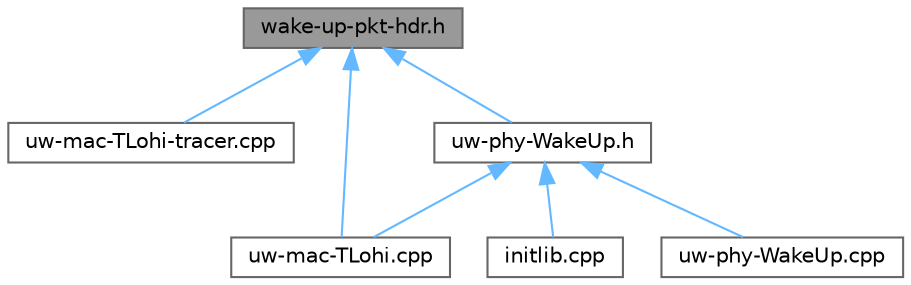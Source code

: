 digraph "wake-up-pkt-hdr.h"
{
 // LATEX_PDF_SIZE
  bgcolor="transparent";
  edge [fontname=Helvetica,fontsize=10,labelfontname=Helvetica,labelfontsize=10];
  node [fontname=Helvetica,fontsize=10,shape=box,height=0.2,width=0.4];
  Node1 [id="Node000001",label="wake-up-pkt-hdr.h",height=0.2,width=0.4,color="gray40", fillcolor="grey60", style="filled", fontcolor="black",tooltip="Provides the definition of the Wake Up Tone Packet Header."];
  Node1 -> Node2 [id="edge1_Node000001_Node000002",dir="back",color="steelblue1",style="solid",tooltip=" "];
  Node2 [id="Node000002",label="uw-mac-TLohi-tracer.cpp",height=0.2,width=0.4,color="grey40", fillcolor="white", style="filled",URL="$uw-mac-TLohi-tracer_8cpp.html",tooltip="Provides the declaration and the implementation of a ns-2 tracer for T-LOHI protocol."];
  Node1 -> Node3 [id="edge2_Node000001_Node000003",dir="back",color="steelblue1",style="solid",tooltip=" "];
  Node3 [id="Node000003",label="uw-mac-TLohi.cpp",height=0.2,width=0.4,color="grey40", fillcolor="white", style="filled",URL="$uw-mac-TLohi_8cpp.html",tooltip="Provides the implementation of the MMacTLOHI class."];
  Node1 -> Node4 [id="edge3_Node000001_Node000004",dir="back",color="steelblue1",style="solid",tooltip=" "];
  Node4 [id="Node000004",label="uw-phy-WakeUp.h",height=0.2,width=0.4,color="grey40", fillcolor="white", style="filled",URL="$uw-phy-WakeUp_8h.html",tooltip="Provides the declaration of WakeUp PHY."];
  Node4 -> Node5 [id="edge4_Node000004_Node000005",dir="back",color="steelblue1",style="solid",tooltip=" "];
  Node5 [id="Node000005",label="initlib.cpp",height=0.2,width=0.4,color="grey40", fillcolor="white", style="filled",URL="$DESERT__Framework_2DESERT_2data__link_2uw-t-lohi_2initlib_8cpp.html",tooltip="Provides the intialiazazion of the uw-t-lohi libraries."];
  Node4 -> Node3 [id="edge5_Node000004_Node000003",dir="back",color="steelblue1",style="solid",tooltip=" "];
  Node4 -> Node6 [id="edge6_Node000004_Node000006",dir="back",color="steelblue1",style="solid",tooltip=" "];
  Node6 [id="Node000006",label="uw-phy-WakeUp.cpp",height=0.2,width=0.4,color="grey40", fillcolor="white", style="filled",URL="$uw-phy-WakeUp_8cpp.html",tooltip="Provides the implementation of WakeUp PHY."];
}
